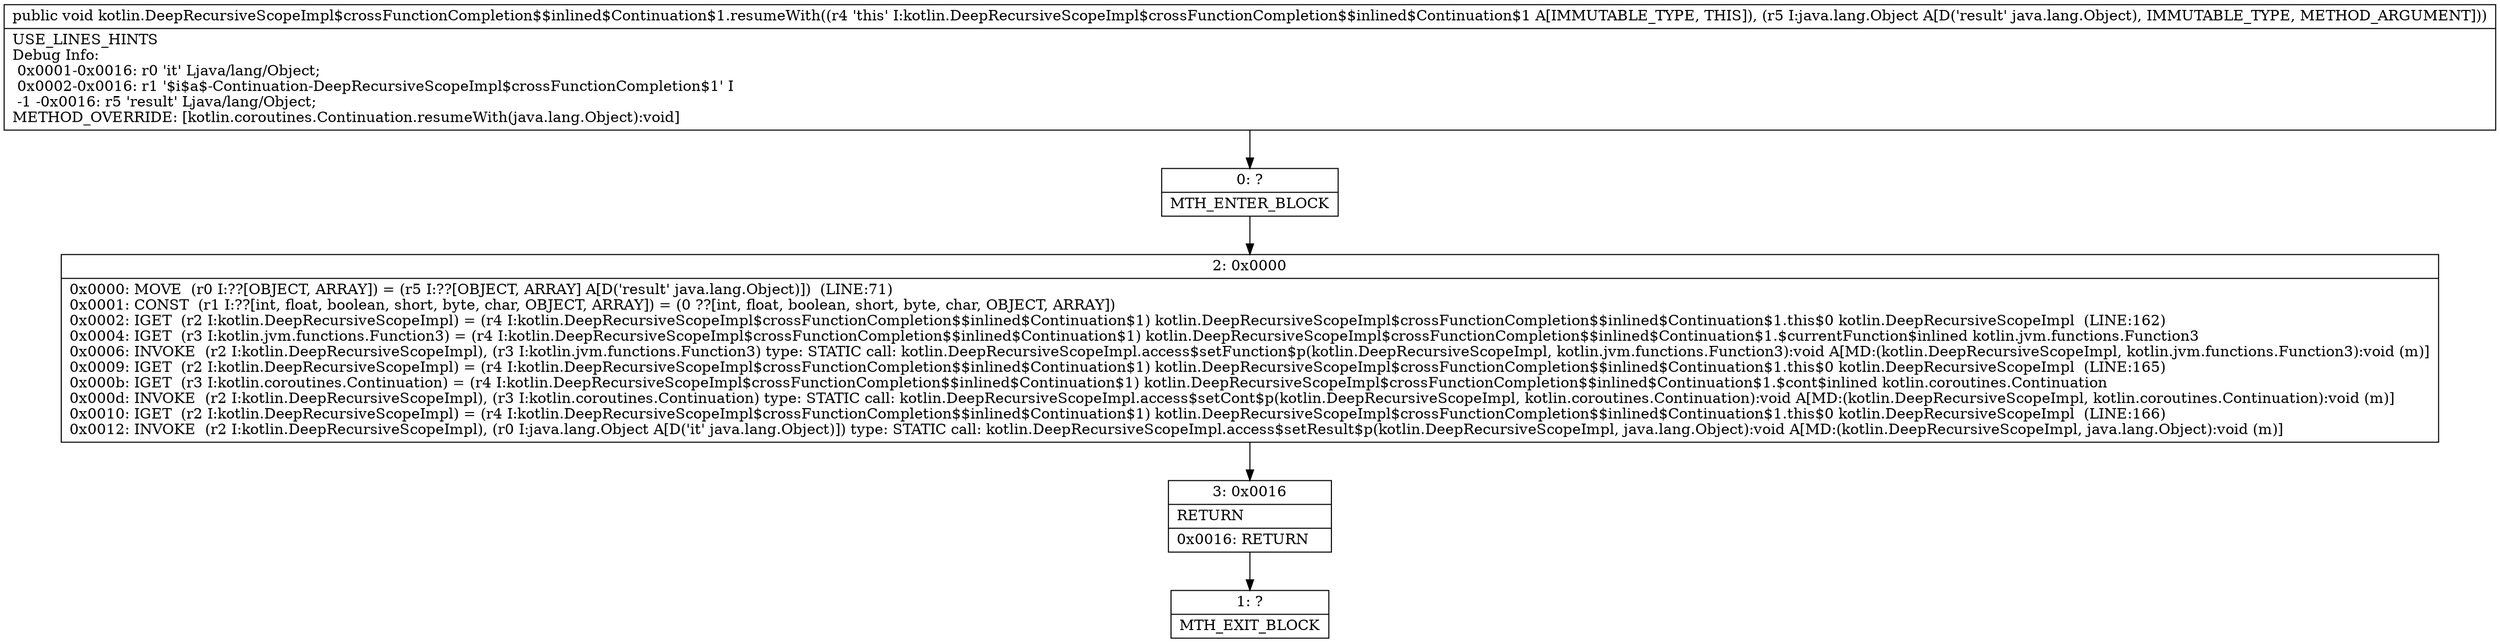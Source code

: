 digraph "CFG forkotlin.DeepRecursiveScopeImpl$crossFunctionCompletion$$inlined$Continuation$1.resumeWith(Ljava\/lang\/Object;)V" {
Node_0 [shape=record,label="{0\:\ ?|MTH_ENTER_BLOCK\l}"];
Node_2 [shape=record,label="{2\:\ 0x0000|0x0000: MOVE  (r0 I:??[OBJECT, ARRAY]) = (r5 I:??[OBJECT, ARRAY] A[D('result' java.lang.Object)])  (LINE:71)\l0x0001: CONST  (r1 I:??[int, float, boolean, short, byte, char, OBJECT, ARRAY]) = (0 ??[int, float, boolean, short, byte, char, OBJECT, ARRAY]) \l0x0002: IGET  (r2 I:kotlin.DeepRecursiveScopeImpl) = (r4 I:kotlin.DeepRecursiveScopeImpl$crossFunctionCompletion$$inlined$Continuation$1) kotlin.DeepRecursiveScopeImpl$crossFunctionCompletion$$inlined$Continuation$1.this$0 kotlin.DeepRecursiveScopeImpl  (LINE:162)\l0x0004: IGET  (r3 I:kotlin.jvm.functions.Function3) = (r4 I:kotlin.DeepRecursiveScopeImpl$crossFunctionCompletion$$inlined$Continuation$1) kotlin.DeepRecursiveScopeImpl$crossFunctionCompletion$$inlined$Continuation$1.$currentFunction$inlined kotlin.jvm.functions.Function3 \l0x0006: INVOKE  (r2 I:kotlin.DeepRecursiveScopeImpl), (r3 I:kotlin.jvm.functions.Function3) type: STATIC call: kotlin.DeepRecursiveScopeImpl.access$setFunction$p(kotlin.DeepRecursiveScopeImpl, kotlin.jvm.functions.Function3):void A[MD:(kotlin.DeepRecursiveScopeImpl, kotlin.jvm.functions.Function3):void (m)]\l0x0009: IGET  (r2 I:kotlin.DeepRecursiveScopeImpl) = (r4 I:kotlin.DeepRecursiveScopeImpl$crossFunctionCompletion$$inlined$Continuation$1) kotlin.DeepRecursiveScopeImpl$crossFunctionCompletion$$inlined$Continuation$1.this$0 kotlin.DeepRecursiveScopeImpl  (LINE:165)\l0x000b: IGET  (r3 I:kotlin.coroutines.Continuation) = (r4 I:kotlin.DeepRecursiveScopeImpl$crossFunctionCompletion$$inlined$Continuation$1) kotlin.DeepRecursiveScopeImpl$crossFunctionCompletion$$inlined$Continuation$1.$cont$inlined kotlin.coroutines.Continuation \l0x000d: INVOKE  (r2 I:kotlin.DeepRecursiveScopeImpl), (r3 I:kotlin.coroutines.Continuation) type: STATIC call: kotlin.DeepRecursiveScopeImpl.access$setCont$p(kotlin.DeepRecursiveScopeImpl, kotlin.coroutines.Continuation):void A[MD:(kotlin.DeepRecursiveScopeImpl, kotlin.coroutines.Continuation):void (m)]\l0x0010: IGET  (r2 I:kotlin.DeepRecursiveScopeImpl) = (r4 I:kotlin.DeepRecursiveScopeImpl$crossFunctionCompletion$$inlined$Continuation$1) kotlin.DeepRecursiveScopeImpl$crossFunctionCompletion$$inlined$Continuation$1.this$0 kotlin.DeepRecursiveScopeImpl  (LINE:166)\l0x0012: INVOKE  (r2 I:kotlin.DeepRecursiveScopeImpl), (r0 I:java.lang.Object A[D('it' java.lang.Object)]) type: STATIC call: kotlin.DeepRecursiveScopeImpl.access$setResult$p(kotlin.DeepRecursiveScopeImpl, java.lang.Object):void A[MD:(kotlin.DeepRecursiveScopeImpl, java.lang.Object):void (m)]\l}"];
Node_3 [shape=record,label="{3\:\ 0x0016|RETURN\l|0x0016: RETURN   \l}"];
Node_1 [shape=record,label="{1\:\ ?|MTH_EXIT_BLOCK\l}"];
MethodNode[shape=record,label="{public void kotlin.DeepRecursiveScopeImpl$crossFunctionCompletion$$inlined$Continuation$1.resumeWith((r4 'this' I:kotlin.DeepRecursiveScopeImpl$crossFunctionCompletion$$inlined$Continuation$1 A[IMMUTABLE_TYPE, THIS]), (r5 I:java.lang.Object A[D('result' java.lang.Object), IMMUTABLE_TYPE, METHOD_ARGUMENT]))  | USE_LINES_HINTS\lDebug Info:\l  0x0001\-0x0016: r0 'it' Ljava\/lang\/Object;\l  0x0002\-0x0016: r1 '$i$a$\-Continuation\-DeepRecursiveScopeImpl$crossFunctionCompletion$1' I\l  \-1 \-0x0016: r5 'result' Ljava\/lang\/Object;\lMETHOD_OVERRIDE: [kotlin.coroutines.Continuation.resumeWith(java.lang.Object):void]\l}"];
MethodNode -> Node_0;Node_0 -> Node_2;
Node_2 -> Node_3;
Node_3 -> Node_1;
}

